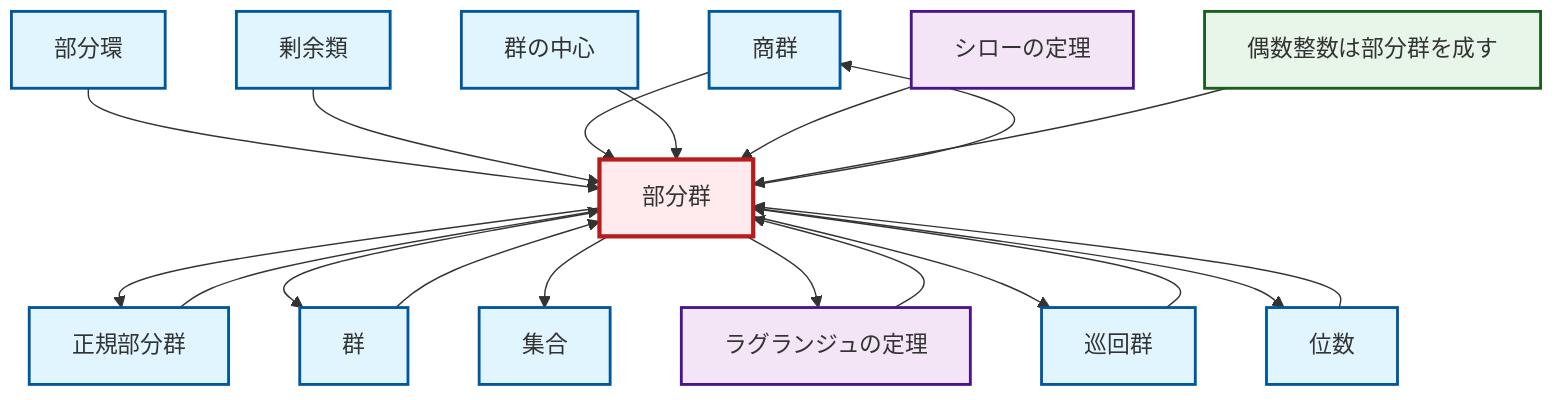 graph TD
    classDef definition fill:#e1f5fe,stroke:#01579b,stroke-width:2px
    classDef theorem fill:#f3e5f5,stroke:#4a148c,stroke-width:2px
    classDef axiom fill:#fff3e0,stroke:#e65100,stroke-width:2px
    classDef example fill:#e8f5e9,stroke:#1b5e20,stroke-width:2px
    classDef current fill:#ffebee,stroke:#b71c1c,stroke-width:3px
    def-quotient-group["商群"]:::definition
    def-set["集合"]:::definition
    thm-lagrange["ラグランジュの定理"]:::theorem
    ex-even-integers-subgroup["偶数整数は部分群を成す"]:::example
    def-subgroup["部分群"]:::definition
    thm-sylow["シローの定理"]:::theorem
    def-coset["剰余類"]:::definition
    def-subring["部分環"]:::definition
    def-normal-subgroup["正規部分群"]:::definition
    def-center-of-group["群の中心"]:::definition
    def-order["位数"]:::definition
    def-cyclic-group["巡回群"]:::definition
    def-group["群"]:::definition
    def-subgroup --> def-normal-subgroup
    def-subring --> def-subgroup
    def-coset --> def-subgroup
    def-cyclic-group --> def-subgroup
    def-subgroup --> def-group
    thm-lagrange --> def-subgroup
    def-normal-subgroup --> def-subgroup
    def-quotient-group --> def-subgroup
    def-order --> def-subgroup
    def-subgroup --> def-quotient-group
    def-center-of-group --> def-subgroup
    thm-sylow --> def-subgroup
    def-subgroup --> def-set
    def-subgroup --> thm-lagrange
    def-subgroup --> def-cyclic-group
    def-group --> def-subgroup
    def-subgroup --> def-order
    ex-even-integers-subgroup --> def-subgroup
    class def-subgroup current